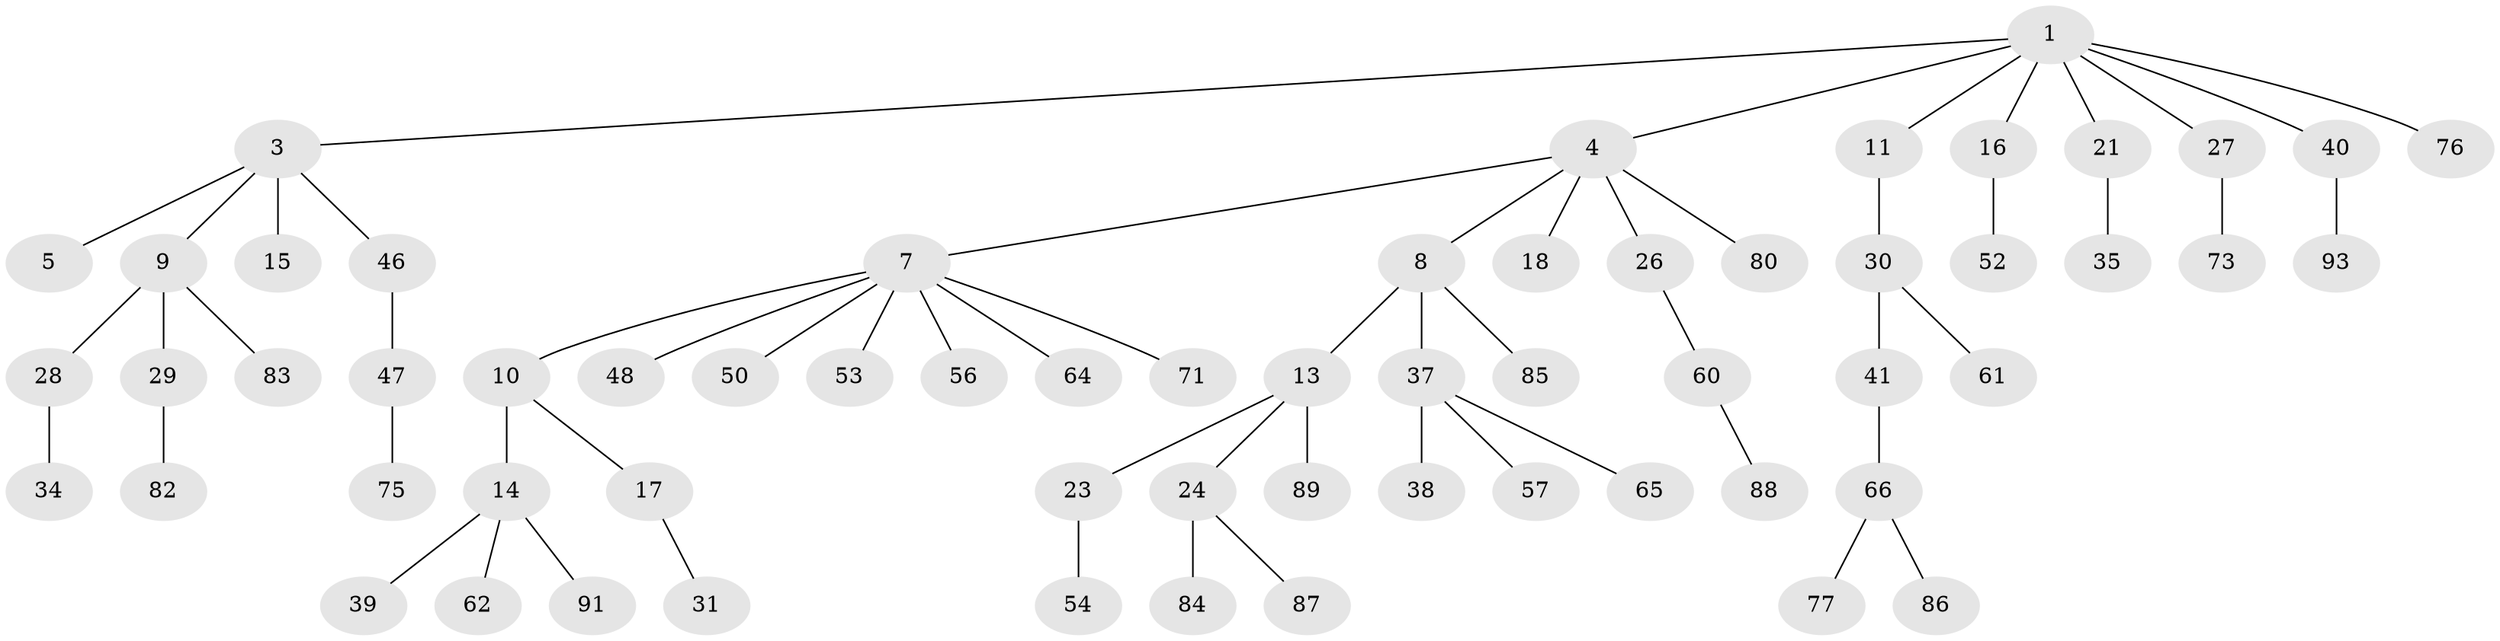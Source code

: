 // Generated by graph-tools (version 1.1) at 2025/24/03/03/25 07:24:05]
// undirected, 62 vertices, 61 edges
graph export_dot {
graph [start="1"]
  node [color=gray90,style=filled];
  1 [super="+2"];
  3 [super="+12"];
  4 [super="+6"];
  5 [super="+32"];
  7 [super="+42"];
  8 [super="+19"];
  9 [super="+22"];
  10 [super="+81"];
  11;
  13 [super="+20"];
  14 [super="+69"];
  15;
  16 [super="+33"];
  17 [super="+63"];
  18;
  21 [super="+25"];
  23 [super="+44"];
  24 [super="+45"];
  26 [super="+59"];
  27 [super="+43"];
  28 [super="+70"];
  29 [super="+36"];
  30 [super="+68"];
  31;
  34;
  35 [super="+49"];
  37 [super="+78"];
  38 [super="+92"];
  39 [super="+90"];
  40 [super="+51"];
  41 [super="+72"];
  46;
  47 [super="+67"];
  48 [super="+55"];
  50;
  52 [super="+58"];
  53 [super="+94"];
  54;
  56;
  57;
  60 [super="+79"];
  61;
  62;
  64;
  65;
  66 [super="+74"];
  71;
  73;
  75;
  76;
  77;
  80;
  82;
  83;
  84;
  85;
  86;
  87;
  88;
  89;
  91;
  93;
  1 -- 3;
  1 -- 11;
  1 -- 27;
  1 -- 40;
  1 -- 16;
  1 -- 4;
  1 -- 21;
  1 -- 76;
  3 -- 5;
  3 -- 9;
  3 -- 15;
  3 -- 46;
  4 -- 8;
  4 -- 26;
  4 -- 80;
  4 -- 18;
  4 -- 7;
  7 -- 10;
  7 -- 48;
  7 -- 50;
  7 -- 53;
  7 -- 56;
  7 -- 64;
  7 -- 71;
  8 -- 13;
  8 -- 37;
  8 -- 85;
  9 -- 29;
  9 -- 83;
  9 -- 28;
  10 -- 14;
  10 -- 17;
  11 -- 30;
  13 -- 89;
  13 -- 24;
  13 -- 23;
  14 -- 39;
  14 -- 62;
  14 -- 91;
  16 -- 52;
  17 -- 31;
  21 -- 35;
  23 -- 54;
  24 -- 87;
  24 -- 84;
  26 -- 60;
  27 -- 73;
  28 -- 34;
  29 -- 82;
  30 -- 41;
  30 -- 61;
  37 -- 38;
  37 -- 57;
  37 -- 65;
  40 -- 93;
  41 -- 66;
  46 -- 47;
  47 -- 75;
  60 -- 88;
  66 -- 77;
  66 -- 86;
}
